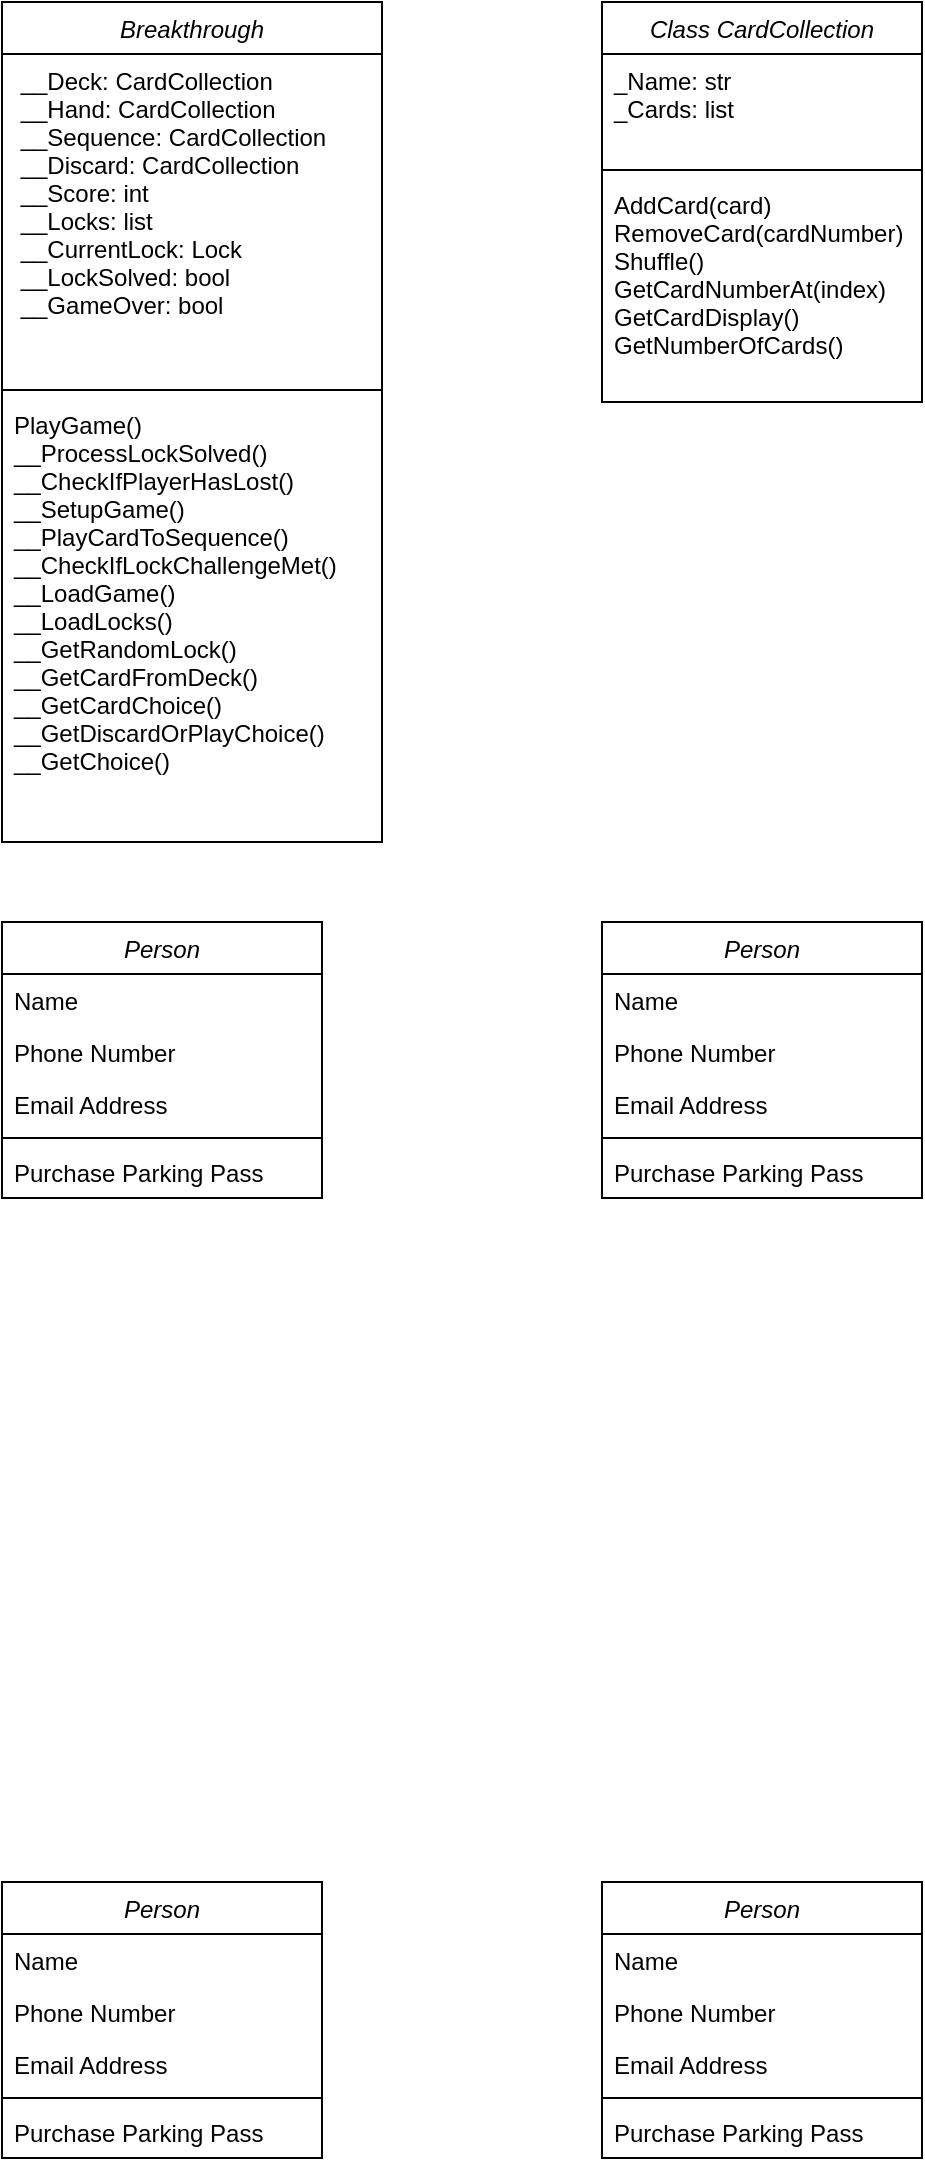 <mxfile version="24.3.1" type="device">
  <diagram id="C5RBs43oDa-KdzZeNtuy" name="Page-1">
    <mxGraphModel dx="2074" dy="1152" grid="1" gridSize="10" guides="1" tooltips="1" connect="1" arrows="1" fold="1" page="1" pageScale="1" pageWidth="827" pageHeight="1169" math="0" shadow="0">
      <root>
        <mxCell id="WIyWlLk6GJQsqaUBKTNV-0" />
        <mxCell id="WIyWlLk6GJQsqaUBKTNV-1" parent="WIyWlLk6GJQsqaUBKTNV-0" />
        <mxCell id="zkfFHV4jXpPFQw0GAbJ--0" value="Breakthrough" style="swimlane;fontStyle=2;align=center;verticalAlign=top;childLayout=stackLayout;horizontal=1;startSize=26;horizontalStack=0;resizeParent=1;resizeLast=0;collapsible=1;marginBottom=0;rounded=0;shadow=0;strokeWidth=1;" parent="WIyWlLk6GJQsqaUBKTNV-1" vertex="1">
          <mxGeometry x="184" y="40" width="190" height="420" as="geometry">
            <mxRectangle x="230" y="140" width="160" height="26" as="alternateBounds" />
          </mxGeometry>
        </mxCell>
        <mxCell id="zkfFHV4jXpPFQw0GAbJ--2" value=" __Deck: CardCollection&#xa; __Hand: CardCollection&#xa; __Sequence: CardCollection&#xa; __Discard: CardCollection&#xa; __Score: int&#xa; __Locks: list&#xa; __CurrentLock: Lock&#xa; __LockSolved: bool&#xa; __GameOver: bool" style="text;align=left;verticalAlign=top;spacingLeft=4;spacingRight=4;overflow=hidden;rotatable=0;points=[[0,0.5],[1,0.5]];portConstraint=eastwest;rounded=0;shadow=0;html=0;" parent="zkfFHV4jXpPFQw0GAbJ--0" vertex="1">
          <mxGeometry y="26" width="190" height="164" as="geometry" />
        </mxCell>
        <mxCell id="zkfFHV4jXpPFQw0GAbJ--4" value="" style="line;html=1;strokeWidth=1;align=left;verticalAlign=middle;spacingTop=-1;spacingLeft=3;spacingRight=3;rotatable=0;labelPosition=right;points=[];portConstraint=eastwest;" parent="zkfFHV4jXpPFQw0GAbJ--0" vertex="1">
          <mxGeometry y="190" width="190" height="8" as="geometry" />
        </mxCell>
        <mxCell id="zkfFHV4jXpPFQw0GAbJ--5" value="PlayGame()&#xa;__ProcessLockSolved()&#xa;__CheckIfPlayerHasLost()&#xa;__SetupGame()&#xa;__PlayCardToSequence()&#xa;__CheckIfLockChallengeMet()&#xa;__LoadGame()&#xa;__LoadLocks()&#xa;__GetRandomLock()&#xa;__GetCardFromDeck()&#xa;__GetCardChoice()&#xa;__GetDiscardOrPlayChoice()&#xa;__GetChoice()" style="text;align=left;verticalAlign=top;spacingLeft=4;spacingRight=4;overflow=hidden;rotatable=0;points=[[0,0.5],[1,0.5]];portConstraint=eastwest;" parent="zkfFHV4jXpPFQw0GAbJ--0" vertex="1">
          <mxGeometry y="198" width="190" height="222" as="geometry" />
        </mxCell>
        <mxCell id="tyccWY9MU_X3IoAkyn_v-2" value="Class CardCollection" style="swimlane;fontStyle=2;align=center;verticalAlign=top;childLayout=stackLayout;horizontal=1;startSize=26;horizontalStack=0;resizeParent=1;resizeLast=0;collapsible=1;marginBottom=0;rounded=0;shadow=0;strokeWidth=1;" vertex="1" parent="WIyWlLk6GJQsqaUBKTNV-1">
          <mxGeometry x="484" y="40" width="160" height="200" as="geometry">
            <mxRectangle x="230" y="140" width="160" height="26" as="alternateBounds" />
          </mxGeometry>
        </mxCell>
        <mxCell id="tyccWY9MU_X3IoAkyn_v-3" value="_Name: str&#xa;_Cards: list" style="text;align=left;verticalAlign=top;spacingLeft=4;spacingRight=4;overflow=hidden;rotatable=0;points=[[0,0.5],[1,0.5]];portConstraint=eastwest;" vertex="1" parent="tyccWY9MU_X3IoAkyn_v-2">
          <mxGeometry y="26" width="160" height="54" as="geometry" />
        </mxCell>
        <mxCell id="tyccWY9MU_X3IoAkyn_v-6" value="" style="line;html=1;strokeWidth=1;align=left;verticalAlign=middle;spacingTop=-1;spacingLeft=3;spacingRight=3;rotatable=0;labelPosition=right;points=[];portConstraint=eastwest;" vertex="1" parent="tyccWY9MU_X3IoAkyn_v-2">
          <mxGeometry y="80" width="160" height="8" as="geometry" />
        </mxCell>
        <mxCell id="tyccWY9MU_X3IoAkyn_v-7" value="AddCard(card)&#xa;RemoveCard(cardNumber)&#xa;Shuffle()&#xa;GetCardNumberAt(index)&#xa;GetCardDisplay()&#xa;GetNumberOfCards()" style="text;align=left;verticalAlign=top;spacingLeft=4;spacingRight=4;overflow=hidden;rotatable=0;points=[[0,0.5],[1,0.5]];portConstraint=eastwest;" vertex="1" parent="tyccWY9MU_X3IoAkyn_v-2">
          <mxGeometry y="88" width="160" height="112" as="geometry" />
        </mxCell>
        <mxCell id="tyccWY9MU_X3IoAkyn_v-8" value="Person" style="swimlane;fontStyle=2;align=center;verticalAlign=top;childLayout=stackLayout;horizontal=1;startSize=26;horizontalStack=0;resizeParent=1;resizeLast=0;collapsible=1;marginBottom=0;rounded=0;shadow=0;strokeWidth=1;" vertex="1" parent="WIyWlLk6GJQsqaUBKTNV-1">
          <mxGeometry x="184" y="500" width="160" height="138" as="geometry">
            <mxRectangle x="230" y="140" width="160" height="26" as="alternateBounds" />
          </mxGeometry>
        </mxCell>
        <mxCell id="tyccWY9MU_X3IoAkyn_v-9" value="Name" style="text;align=left;verticalAlign=top;spacingLeft=4;spacingRight=4;overflow=hidden;rotatable=0;points=[[0,0.5],[1,0.5]];portConstraint=eastwest;" vertex="1" parent="tyccWY9MU_X3IoAkyn_v-8">
          <mxGeometry y="26" width="160" height="26" as="geometry" />
        </mxCell>
        <mxCell id="tyccWY9MU_X3IoAkyn_v-10" value="Phone Number" style="text;align=left;verticalAlign=top;spacingLeft=4;spacingRight=4;overflow=hidden;rotatable=0;points=[[0,0.5],[1,0.5]];portConstraint=eastwest;rounded=0;shadow=0;html=0;" vertex="1" parent="tyccWY9MU_X3IoAkyn_v-8">
          <mxGeometry y="52" width="160" height="26" as="geometry" />
        </mxCell>
        <mxCell id="tyccWY9MU_X3IoAkyn_v-11" value="Email Address" style="text;align=left;verticalAlign=top;spacingLeft=4;spacingRight=4;overflow=hidden;rotatable=0;points=[[0,0.5],[1,0.5]];portConstraint=eastwest;rounded=0;shadow=0;html=0;" vertex="1" parent="tyccWY9MU_X3IoAkyn_v-8">
          <mxGeometry y="78" width="160" height="26" as="geometry" />
        </mxCell>
        <mxCell id="tyccWY9MU_X3IoAkyn_v-12" value="" style="line;html=1;strokeWidth=1;align=left;verticalAlign=middle;spacingTop=-1;spacingLeft=3;spacingRight=3;rotatable=0;labelPosition=right;points=[];portConstraint=eastwest;" vertex="1" parent="tyccWY9MU_X3IoAkyn_v-8">
          <mxGeometry y="104" width="160" height="8" as="geometry" />
        </mxCell>
        <mxCell id="tyccWY9MU_X3IoAkyn_v-13" value="Purchase Parking Pass" style="text;align=left;verticalAlign=top;spacingLeft=4;spacingRight=4;overflow=hidden;rotatable=0;points=[[0,0.5],[1,0.5]];portConstraint=eastwest;" vertex="1" parent="tyccWY9MU_X3IoAkyn_v-8">
          <mxGeometry y="112" width="160" height="26" as="geometry" />
        </mxCell>
        <mxCell id="tyccWY9MU_X3IoAkyn_v-14" value="Person" style="swimlane;fontStyle=2;align=center;verticalAlign=top;childLayout=stackLayout;horizontal=1;startSize=26;horizontalStack=0;resizeParent=1;resizeLast=0;collapsible=1;marginBottom=0;rounded=0;shadow=0;strokeWidth=1;" vertex="1" parent="WIyWlLk6GJQsqaUBKTNV-1">
          <mxGeometry x="484" y="500" width="160" height="138" as="geometry">
            <mxRectangle x="230" y="140" width="160" height="26" as="alternateBounds" />
          </mxGeometry>
        </mxCell>
        <mxCell id="tyccWY9MU_X3IoAkyn_v-15" value="Name" style="text;align=left;verticalAlign=top;spacingLeft=4;spacingRight=4;overflow=hidden;rotatable=0;points=[[0,0.5],[1,0.5]];portConstraint=eastwest;" vertex="1" parent="tyccWY9MU_X3IoAkyn_v-14">
          <mxGeometry y="26" width="160" height="26" as="geometry" />
        </mxCell>
        <mxCell id="tyccWY9MU_X3IoAkyn_v-16" value="Phone Number" style="text;align=left;verticalAlign=top;spacingLeft=4;spacingRight=4;overflow=hidden;rotatable=0;points=[[0,0.5],[1,0.5]];portConstraint=eastwest;rounded=0;shadow=0;html=0;" vertex="1" parent="tyccWY9MU_X3IoAkyn_v-14">
          <mxGeometry y="52" width="160" height="26" as="geometry" />
        </mxCell>
        <mxCell id="tyccWY9MU_X3IoAkyn_v-17" value="Email Address" style="text;align=left;verticalAlign=top;spacingLeft=4;spacingRight=4;overflow=hidden;rotatable=0;points=[[0,0.5],[1,0.5]];portConstraint=eastwest;rounded=0;shadow=0;html=0;" vertex="1" parent="tyccWY9MU_X3IoAkyn_v-14">
          <mxGeometry y="78" width="160" height="26" as="geometry" />
        </mxCell>
        <mxCell id="tyccWY9MU_X3IoAkyn_v-18" value="" style="line;html=1;strokeWidth=1;align=left;verticalAlign=middle;spacingTop=-1;spacingLeft=3;spacingRight=3;rotatable=0;labelPosition=right;points=[];portConstraint=eastwest;" vertex="1" parent="tyccWY9MU_X3IoAkyn_v-14">
          <mxGeometry y="104" width="160" height="8" as="geometry" />
        </mxCell>
        <mxCell id="tyccWY9MU_X3IoAkyn_v-19" value="Purchase Parking Pass" style="text;align=left;verticalAlign=top;spacingLeft=4;spacingRight=4;overflow=hidden;rotatable=0;points=[[0,0.5],[1,0.5]];portConstraint=eastwest;" vertex="1" parent="tyccWY9MU_X3IoAkyn_v-14">
          <mxGeometry y="112" width="160" height="26" as="geometry" />
        </mxCell>
        <mxCell id="tyccWY9MU_X3IoAkyn_v-26" value="Person" style="swimlane;fontStyle=2;align=center;verticalAlign=top;childLayout=stackLayout;horizontal=1;startSize=26;horizontalStack=0;resizeParent=1;resizeLast=0;collapsible=1;marginBottom=0;rounded=0;shadow=0;strokeWidth=1;" vertex="1" parent="WIyWlLk6GJQsqaUBKTNV-1">
          <mxGeometry x="184" y="980" width="160" height="138" as="geometry">
            <mxRectangle x="230" y="140" width="160" height="26" as="alternateBounds" />
          </mxGeometry>
        </mxCell>
        <mxCell id="tyccWY9MU_X3IoAkyn_v-27" value="Name" style="text;align=left;verticalAlign=top;spacingLeft=4;spacingRight=4;overflow=hidden;rotatable=0;points=[[0,0.5],[1,0.5]];portConstraint=eastwest;" vertex="1" parent="tyccWY9MU_X3IoAkyn_v-26">
          <mxGeometry y="26" width="160" height="26" as="geometry" />
        </mxCell>
        <mxCell id="tyccWY9MU_X3IoAkyn_v-28" value="Phone Number" style="text;align=left;verticalAlign=top;spacingLeft=4;spacingRight=4;overflow=hidden;rotatable=0;points=[[0,0.5],[1,0.5]];portConstraint=eastwest;rounded=0;shadow=0;html=0;" vertex="1" parent="tyccWY9MU_X3IoAkyn_v-26">
          <mxGeometry y="52" width="160" height="26" as="geometry" />
        </mxCell>
        <mxCell id="tyccWY9MU_X3IoAkyn_v-29" value="Email Address" style="text;align=left;verticalAlign=top;spacingLeft=4;spacingRight=4;overflow=hidden;rotatable=0;points=[[0,0.5],[1,0.5]];portConstraint=eastwest;rounded=0;shadow=0;html=0;" vertex="1" parent="tyccWY9MU_X3IoAkyn_v-26">
          <mxGeometry y="78" width="160" height="26" as="geometry" />
        </mxCell>
        <mxCell id="tyccWY9MU_X3IoAkyn_v-30" value="" style="line;html=1;strokeWidth=1;align=left;verticalAlign=middle;spacingTop=-1;spacingLeft=3;spacingRight=3;rotatable=0;labelPosition=right;points=[];portConstraint=eastwest;" vertex="1" parent="tyccWY9MU_X3IoAkyn_v-26">
          <mxGeometry y="104" width="160" height="8" as="geometry" />
        </mxCell>
        <mxCell id="tyccWY9MU_X3IoAkyn_v-31" value="Purchase Parking Pass" style="text;align=left;verticalAlign=top;spacingLeft=4;spacingRight=4;overflow=hidden;rotatable=0;points=[[0,0.5],[1,0.5]];portConstraint=eastwest;" vertex="1" parent="tyccWY9MU_X3IoAkyn_v-26">
          <mxGeometry y="112" width="160" height="26" as="geometry" />
        </mxCell>
        <mxCell id="tyccWY9MU_X3IoAkyn_v-32" value="Person" style="swimlane;fontStyle=2;align=center;verticalAlign=top;childLayout=stackLayout;horizontal=1;startSize=26;horizontalStack=0;resizeParent=1;resizeLast=0;collapsible=1;marginBottom=0;rounded=0;shadow=0;strokeWidth=1;" vertex="1" parent="WIyWlLk6GJQsqaUBKTNV-1">
          <mxGeometry x="484" y="980" width="160" height="138" as="geometry">
            <mxRectangle x="230" y="140" width="160" height="26" as="alternateBounds" />
          </mxGeometry>
        </mxCell>
        <mxCell id="tyccWY9MU_X3IoAkyn_v-33" value="Name" style="text;align=left;verticalAlign=top;spacingLeft=4;spacingRight=4;overflow=hidden;rotatable=0;points=[[0,0.5],[1,0.5]];portConstraint=eastwest;" vertex="1" parent="tyccWY9MU_X3IoAkyn_v-32">
          <mxGeometry y="26" width="160" height="26" as="geometry" />
        </mxCell>
        <mxCell id="tyccWY9MU_X3IoAkyn_v-34" value="Phone Number" style="text;align=left;verticalAlign=top;spacingLeft=4;spacingRight=4;overflow=hidden;rotatable=0;points=[[0,0.5],[1,0.5]];portConstraint=eastwest;rounded=0;shadow=0;html=0;" vertex="1" parent="tyccWY9MU_X3IoAkyn_v-32">
          <mxGeometry y="52" width="160" height="26" as="geometry" />
        </mxCell>
        <mxCell id="tyccWY9MU_X3IoAkyn_v-35" value="Email Address" style="text;align=left;verticalAlign=top;spacingLeft=4;spacingRight=4;overflow=hidden;rotatable=0;points=[[0,0.5],[1,0.5]];portConstraint=eastwest;rounded=0;shadow=0;html=0;" vertex="1" parent="tyccWY9MU_X3IoAkyn_v-32">
          <mxGeometry y="78" width="160" height="26" as="geometry" />
        </mxCell>
        <mxCell id="tyccWY9MU_X3IoAkyn_v-36" value="" style="line;html=1;strokeWidth=1;align=left;verticalAlign=middle;spacingTop=-1;spacingLeft=3;spacingRight=3;rotatable=0;labelPosition=right;points=[];portConstraint=eastwest;" vertex="1" parent="tyccWY9MU_X3IoAkyn_v-32">
          <mxGeometry y="104" width="160" height="8" as="geometry" />
        </mxCell>
        <mxCell id="tyccWY9MU_X3IoAkyn_v-37" value="Purchase Parking Pass" style="text;align=left;verticalAlign=top;spacingLeft=4;spacingRight=4;overflow=hidden;rotatable=0;points=[[0,0.5],[1,0.5]];portConstraint=eastwest;" vertex="1" parent="tyccWY9MU_X3IoAkyn_v-32">
          <mxGeometry y="112" width="160" height="26" as="geometry" />
        </mxCell>
      </root>
    </mxGraphModel>
  </diagram>
</mxfile>
